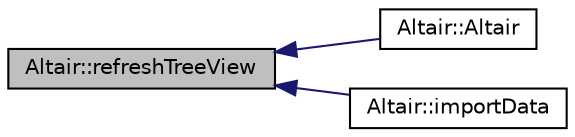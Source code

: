 digraph "Altair::refreshTreeView"
{
 // INTERACTIVE_SVG=YES
  edge [fontname="Helvetica",fontsize="10",labelfontname="Helvetica",labelfontsize="10"];
  node [fontname="Helvetica",fontsize="10",shape=record];
  rankdir="LR";
  Node810 [label="Altair::refreshTreeView",height=0.2,width=0.4,color="black", fillcolor="grey75", style="filled", fontcolor="black"];
  Node810 -> Node811 [dir="back",color="midnightblue",fontsize="10",style="solid",fontname="Helvetica"];
  Node811 [label="Altair::Altair",height=0.2,width=0.4,color="black", fillcolor="white", style="filled",URL="$class_altair.html#ae0975ced0a36e0ed889ae06043a4df66",tooltip="Constructeur. "];
  Node810 -> Node812 [dir="back",color="midnightblue",fontsize="10",style="solid",fontname="Helvetica"];
  Node812 [label="Altair::importData",height=0.2,width=0.4,color="black", fillcolor="white", style="filled",URL="$class_altair.html#a750cc65076dd04ac4d34f486b84a7026",tooltip="Importer les données du répertoire userdatadir ou du disque optique s&#39;il est monté,  au lancement de l&#39;interface, si l&#39;option est cochée. "];
}
